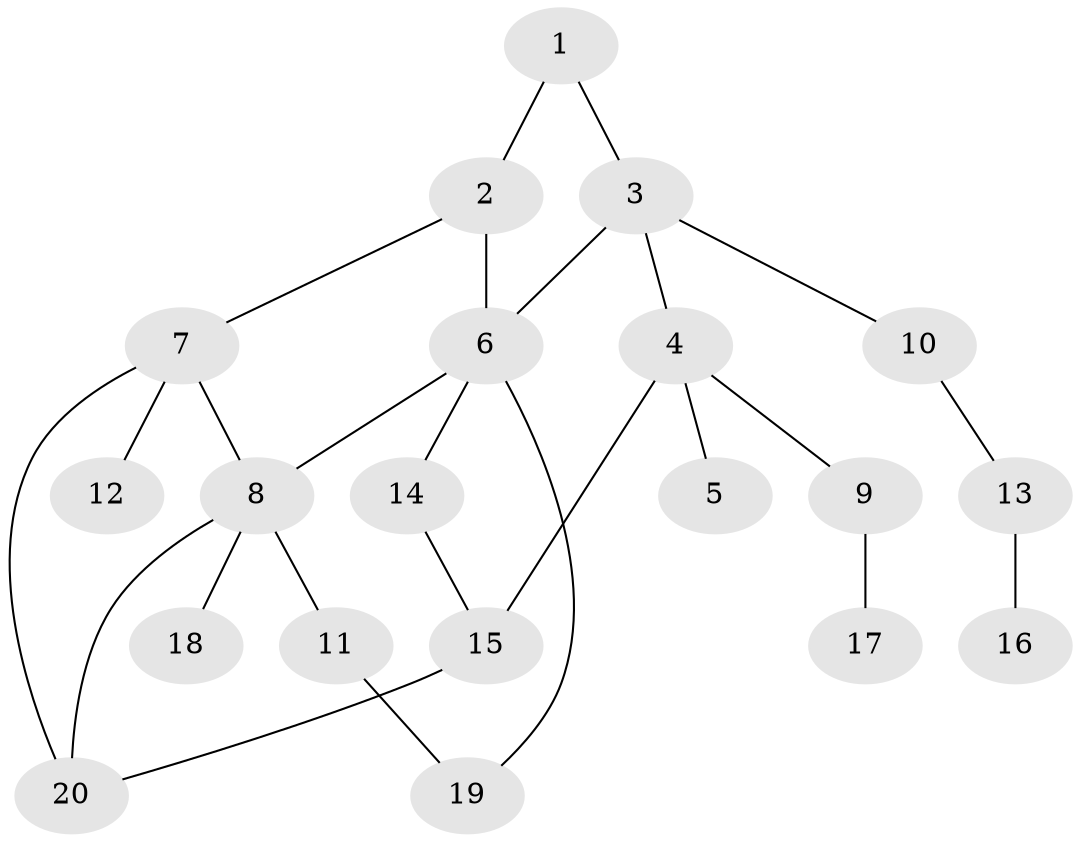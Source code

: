 // Generated by graph-tools (version 1.1) at 2025/46/02/15/25 05:46:28]
// undirected, 20 vertices, 25 edges
graph export_dot {
graph [start="1"]
  node [color=gray90,style=filled];
  1;
  2;
  3;
  4;
  5;
  6;
  7;
  8;
  9;
  10;
  11;
  12;
  13;
  14;
  15;
  16;
  17;
  18;
  19;
  20;
  1 -- 2;
  1 -- 3;
  2 -- 7;
  2 -- 6;
  3 -- 4;
  3 -- 6;
  3 -- 10;
  4 -- 5;
  4 -- 9;
  4 -- 15;
  6 -- 8;
  6 -- 14;
  6 -- 19;
  7 -- 12;
  7 -- 20;
  7 -- 8;
  8 -- 11;
  8 -- 18;
  8 -- 20;
  9 -- 17;
  10 -- 13;
  11 -- 19;
  13 -- 16;
  14 -- 15;
  15 -- 20;
}
